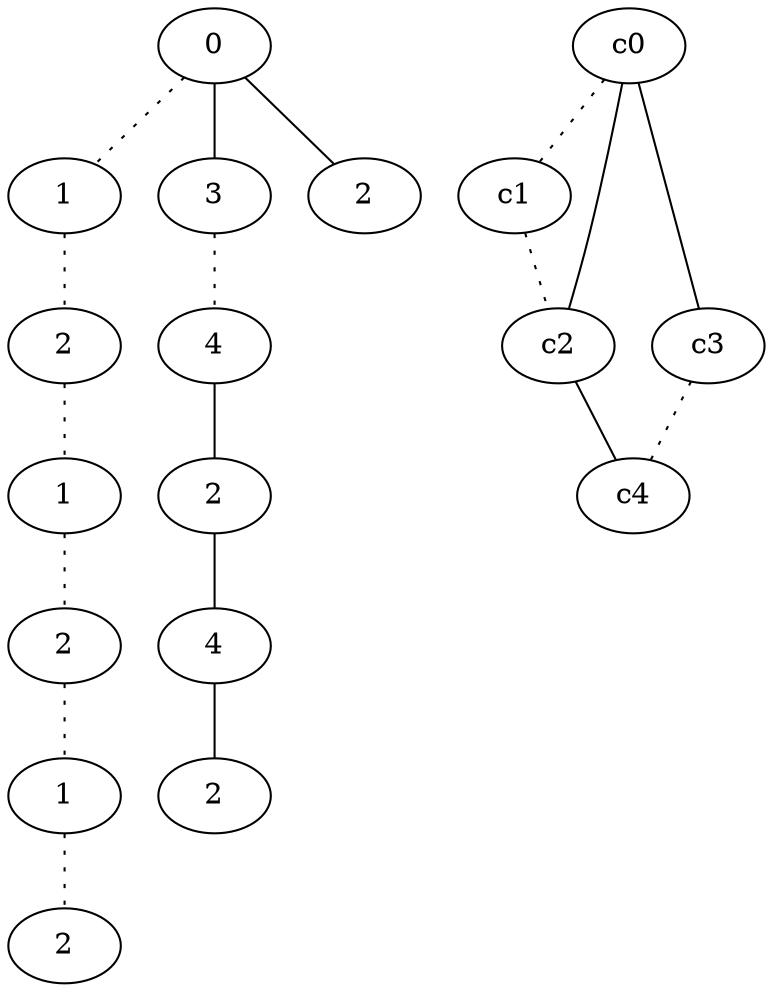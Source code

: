 graph {
a0[label=0];
a1[label=1];
a2[label=2];
a3[label=1];
a4[label=2];
a5[label=1];
a6[label=2];
a7[label=3];
a8[label=4];
a9[label=2];
a10[label=4];
a11[label=2];
a12[label=2];
a0 -- a1 [style=dotted];
a0 -- a7;
a0 -- a12;
a1 -- a2 [style=dotted];
a2 -- a3 [style=dotted];
a3 -- a4 [style=dotted];
a4 -- a5 [style=dotted];
a5 -- a6 [style=dotted];
a7 -- a8 [style=dotted];
a8 -- a9;
a9 -- a10;
a10 -- a11;
c0 -- c1 [style=dotted];
c0 -- c2;
c0 -- c3;
c1 -- c2 [style=dotted];
c2 -- c4;
c3 -- c4 [style=dotted];
}
